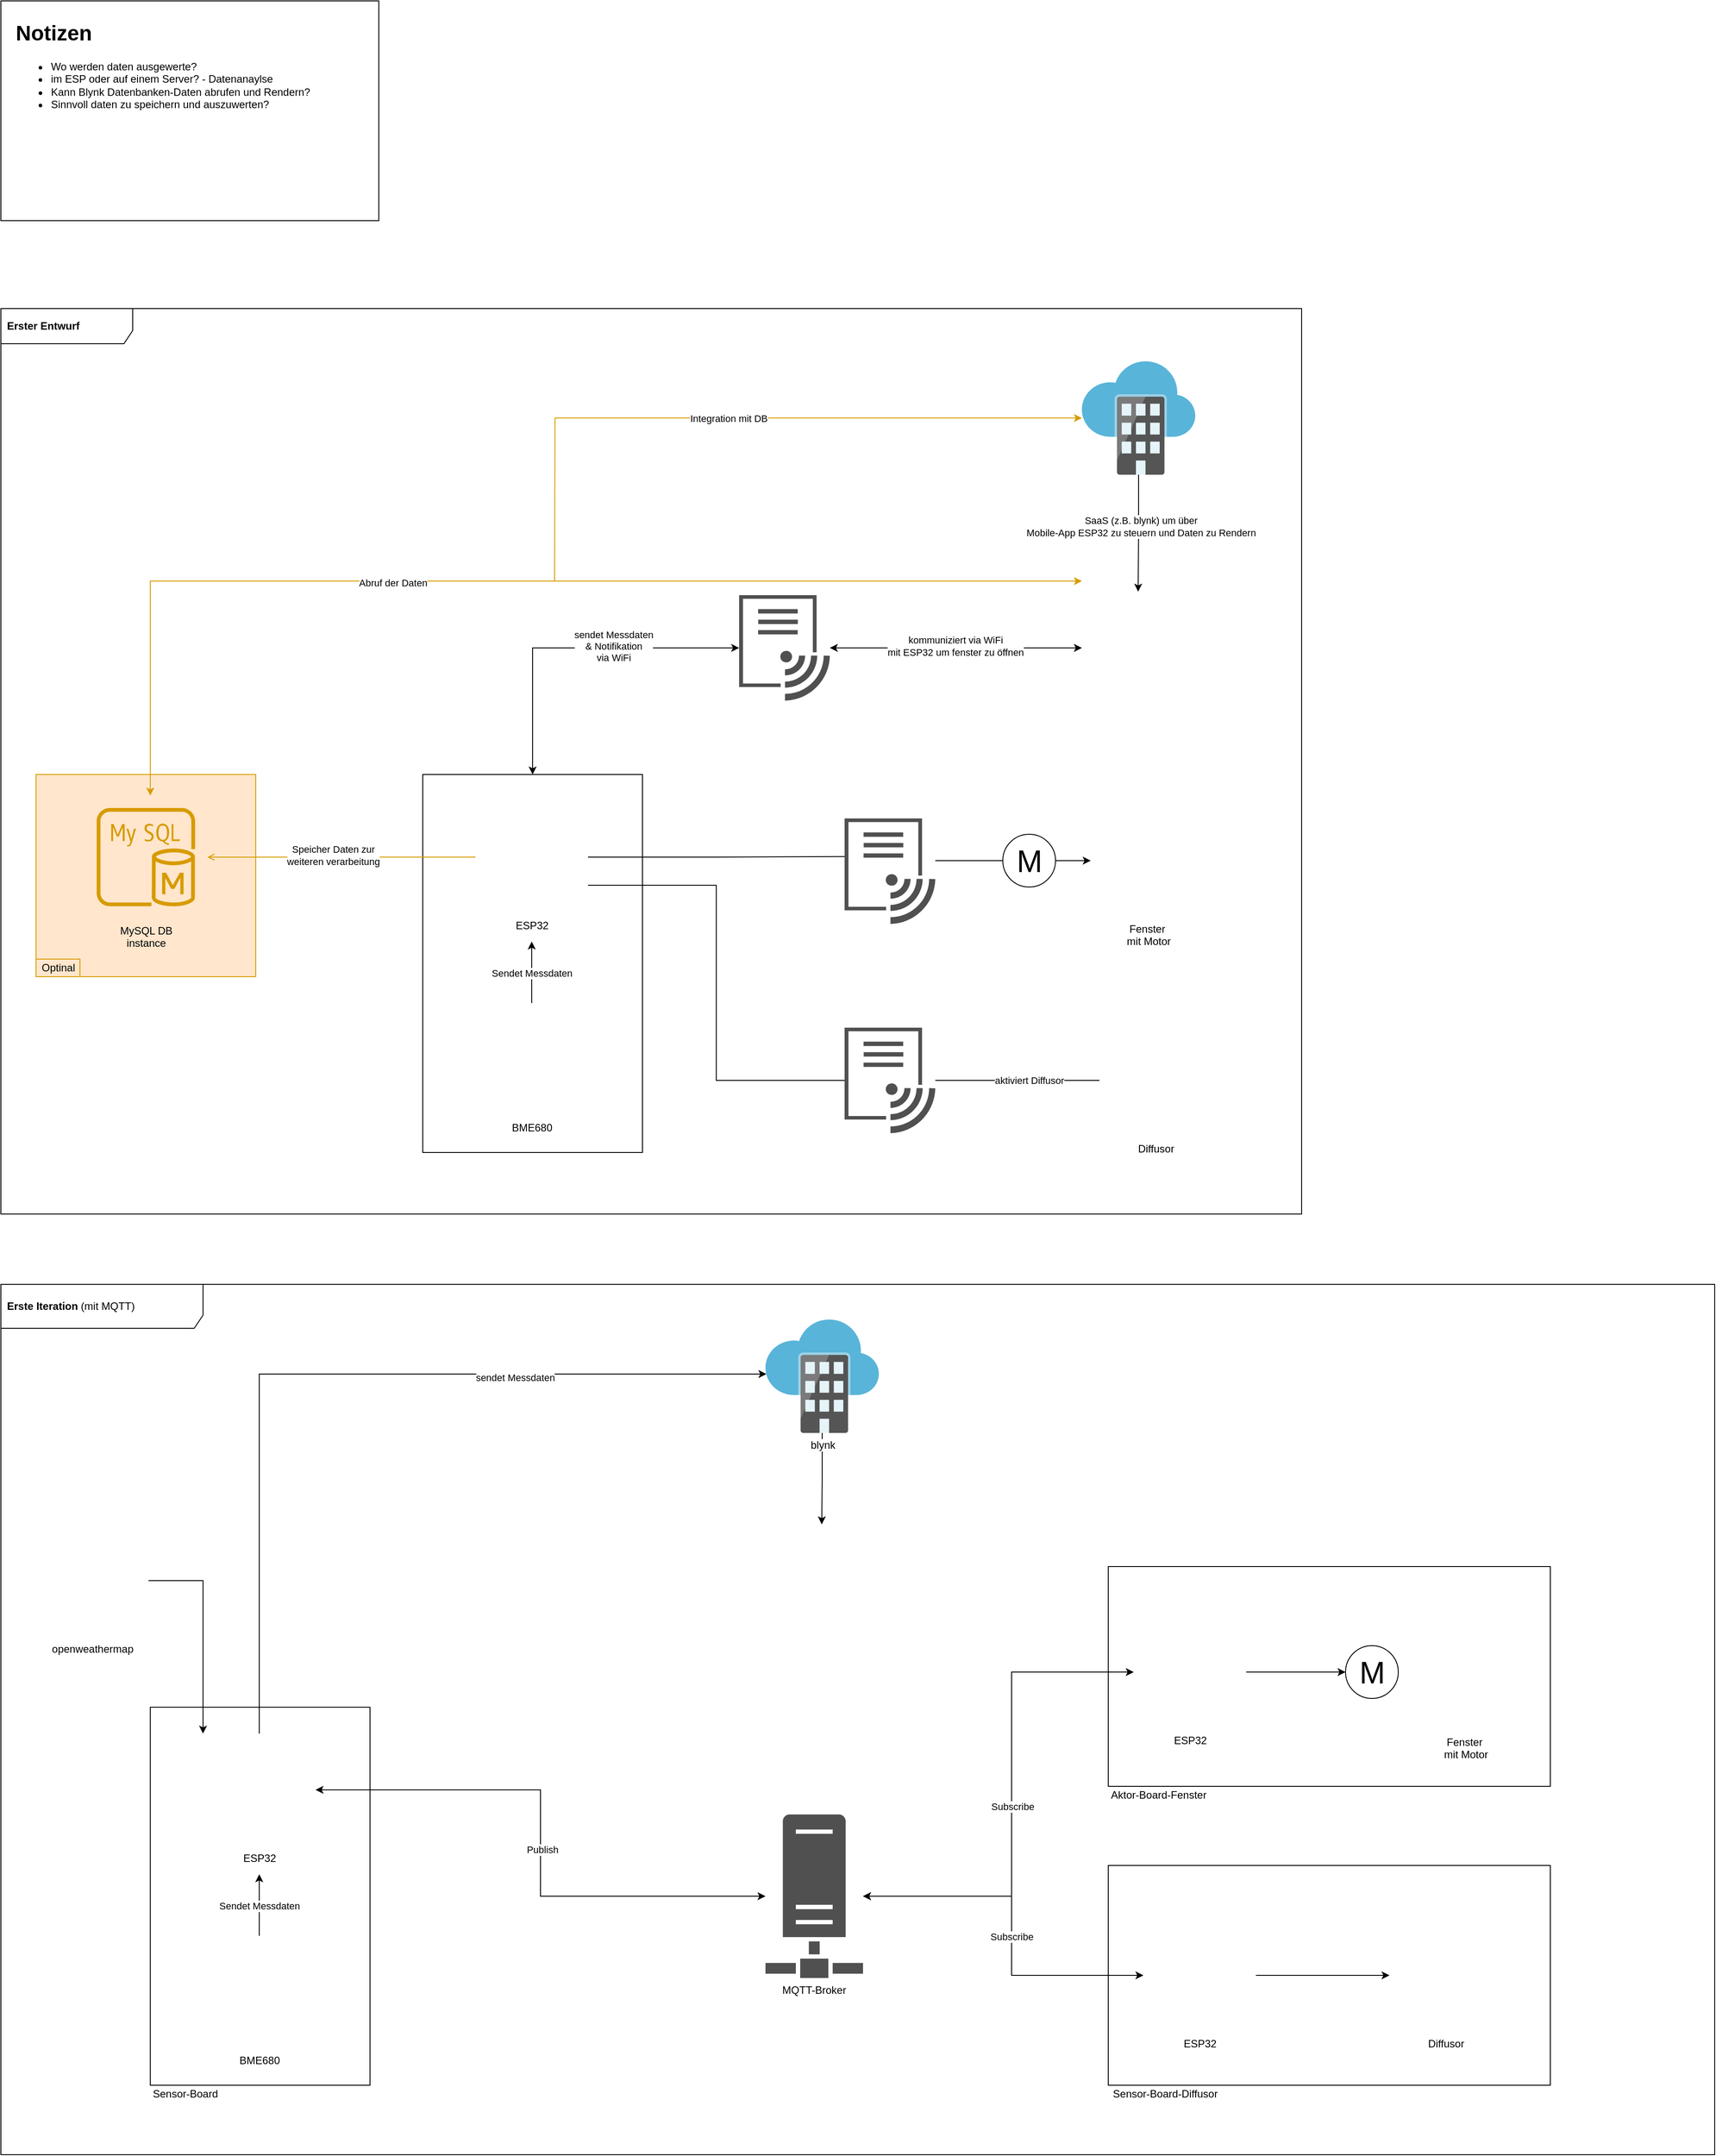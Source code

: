 <mxfile version="14.6.13" type="github" pages="4">
  <diagram name="Architekturdiagramm" id="822b0af5-4adb-64df-f703-e8dfc1f81529">
    <mxGraphModel dx="3137" dy="1961" grid="1" gridSize="10" guides="1" tooltips="1" connect="1" arrows="1" fold="1" page="1" pageScale="1" pageWidth="1100" pageHeight="850" background="#ffffff" math="0" shadow="0">
      <root>
        <mxCell id="0" />
        <mxCell id="1" parent="0" />
        <mxCell id="L6Wv2gptWpFD-Na3jaec-23" value="&lt;b&gt;Erste Iteration&lt;/b&gt; (mit MQTT)" style="shape=umlFrame;whiteSpace=wrap;html=1;width=230;height=50;boundedLbl=1;verticalAlign=middle;align=left;spacingLeft=5;" parent="1" vertex="1">
          <mxGeometry x="-1070" y="640" width="1950" height="990" as="geometry" />
        </mxCell>
        <mxCell id="L6Wv2gptWpFD-Na3jaec-62" value="" style="rounded=0;whiteSpace=wrap;html=1;rotation=0;" parent="1" vertex="1">
          <mxGeometry x="190" y="961" width="503" height="250" as="geometry" />
        </mxCell>
        <mxCell id="L6Wv2gptWpFD-Na3jaec-69" value="" style="rounded=0;whiteSpace=wrap;html=1;rotation=0;" parent="1" vertex="1">
          <mxGeometry x="190" y="1301" width="503" height="250" as="geometry" />
        </mxCell>
        <mxCell id="L6Wv2gptWpFD-Na3jaec-20" value="&lt;div&gt;&lt;h1&gt;&lt;b&gt;Notizen&lt;/b&gt;&lt;/h1&gt;&lt;/div&gt;&lt;div&gt;&lt;ul&gt;&lt;li&gt;Wo werden daten ausgewerte?&lt;/li&gt;&lt;li&gt;im ESP oder auf einem Server? - Datenanaylse&lt;/li&gt;&lt;li&gt;Kann Blynk Datenbanken-Daten abrufen und Rendern?&lt;/li&gt;&lt;li&gt;Sinnvoll daten zu speichern und auszuwerten?&lt;/li&gt;&lt;/ul&gt;&lt;/div&gt;" style="rounded=0;whiteSpace=wrap;html=1;rotation=0;align=left;verticalAlign=top;spacingLeft=15;" parent="1" vertex="1">
          <mxGeometry x="-1070" y="-820" width="430" height="250" as="geometry" />
        </mxCell>
        <mxCell id="L6Wv2gptWpFD-Na3jaec-21" value="&lt;font color=&quot;#000000&quot;&gt;&lt;b&gt;Erster Entwurf&lt;/b&gt;&lt;/font&gt;" style="shape=umlFrame;whiteSpace=wrap;html=1;width=150;height=40;boundedLbl=1;verticalAlign=middle;align=left;spacingLeft=5;fontColor=#FFD966;" parent="1" vertex="1">
          <mxGeometry x="-1070" y="-470" width="1480" height="1030" as="geometry" />
        </mxCell>
        <mxCell id="L6Wv2gptWpFD-Na3jaec-22" value="" style="group" parent="1" vertex="1" connectable="0">
          <mxGeometry x="-1030" y="-410" width="1338" height="900" as="geometry" />
        </mxCell>
        <mxCell id="L6Wv2gptWpFD-Na3jaec-19" value="" style="group" parent="L6Wv2gptWpFD-Na3jaec-22" vertex="1" connectable="0">
          <mxGeometry y="470" width="250" height="230" as="geometry" />
        </mxCell>
        <mxCell id="KKaPVOt-ZBPMSquiPYqL-2" value="" style="rounded=0;whiteSpace=wrap;html=1;rotation=90;fillColor=#ffe6cc;strokeColor=#d79b00;" parent="L6Wv2gptWpFD-Na3jaec-19" vertex="1">
          <mxGeometry x="10" y="-10" width="230" height="250" as="geometry" />
        </mxCell>
        <mxCell id="KKaPVOt-ZBPMSquiPYqL-3" value="Optinal" style="text;html=1;align=center;verticalAlign=middle;resizable=0;points=[];autosize=1;strokeColor=#d79b00;fillColor=#ffe6cc;" parent="L6Wv2gptWpFD-Na3jaec-19" vertex="1">
          <mxGeometry y="210" width="50" height="20" as="geometry" />
        </mxCell>
        <mxCell id="sFw1YCxArVGwYr5Psf2_-29" value="" style="rounded=0;whiteSpace=wrap;html=1;rotation=90;" parent="L6Wv2gptWpFD-Na3jaec-22" vertex="1">
          <mxGeometry x="350" y="560" width="430" height="250" as="geometry" />
        </mxCell>
        <mxCell id="VayuEp_gb8o4iQxjAT1D-1" value="&lt;div&gt;ESP32&lt;/div&gt;" style="shape=image;html=1;verticalAlign=top;verticalLabelPosition=bottom;labelBackgroundColor=#ffffff;imageAspect=0;aspect=fixed;image=https://cdn1.iconfinder.com/data/icons/computer-hardware-glyphs-vol-2/52/microchip__chip__cpu__computer__proceesor__pc__hardware-128.png" parent="L6Wv2gptWpFD-Na3jaec-22" vertex="1">
          <mxGeometry x="500" y="500" width="128" height="128" as="geometry" />
        </mxCell>
        <mxCell id="sFw1YCxArVGwYr5Psf2_-2" style="edgeStyle=orthogonalEdgeStyle;rounded=0;orthogonalLoop=1;jettySize=auto;html=1;startArrow=none;startFill=0;exitX=0.5;exitY=0;exitDx=0;exitDy=0;endArrow=classic;endFill=1;" parent="L6Wv2gptWpFD-Na3jaec-22" source="VayuEp_gb8o4iQxjAT1D-4" edge="1">
          <mxGeometry relative="1" as="geometry">
            <mxPoint x="564" y="720" as="sourcePoint" />
            <mxPoint x="564" y="660" as="targetPoint" />
          </mxGeometry>
        </mxCell>
        <mxCell id="sFw1YCxArVGwYr5Psf2_-30" value="Sendet Messdaten" style="edgeLabel;html=1;align=center;verticalAlign=middle;resizable=0;points=[];" parent="sFw1YCxArVGwYr5Psf2_-2" vertex="1" connectable="0">
          <mxGeometry x="-0.04" relative="1" as="geometry">
            <mxPoint as="offset" />
          </mxGeometry>
        </mxCell>
        <mxCell id="VayuEp_gb8o4iQxjAT1D-4" value="BME680" style="shape=image;html=1;verticalAlign=top;verticalLabelPosition=bottom;labelBackgroundColor=#ffffff;imageAspect=0;aspect=fixed;image=https://cdn2.iconfinder.com/data/icons/innovation-technology-1/512/tech_0007-128.png" parent="L6Wv2gptWpFD-Na3jaec-22" vertex="1">
          <mxGeometry x="500" y="730" width="128" height="128" as="geometry" />
        </mxCell>
        <mxCell id="VayuEp_gb8o4iQxjAT1D-5" value="Diffusor" style="shape=image;html=1;verticalAlign=top;verticalLabelPosition=bottom;labelBackgroundColor=#ffffff;imageAspect=0;aspect=fixed;image=https://cdn3.iconfinder.com/data/icons/glypho-free/64/drawer-front-upload-output-arrow-up-128.png;fontStyle=0" parent="L6Wv2gptWpFD-Na3jaec-22" vertex="1">
          <mxGeometry x="1210" y="754" width="128" height="128" as="geometry" />
        </mxCell>
        <mxCell id="VayuEp_gb8o4iQxjAT1D-6" value="&lt;div&gt;Fenster&lt;/div&gt;&amp;nbsp;mit Motor" style="shape=image;html=1;verticalAlign=top;verticalLabelPosition=bottom;labelBackgroundColor=#ffffff;imageAspect=0;aspect=fixed;image=https://cdn4.iconfinder.com/data/icons/stop-virus-outline-iconset/128/ic_wind-128.png" parent="L6Wv2gptWpFD-Na3jaec-22" vertex="1">
          <mxGeometry x="1200" y="504" width="128" height="128" as="geometry" />
        </mxCell>
        <mxCell id="sFw1YCxArVGwYr5Psf2_-16" value="" style="shape=image;html=1;verticalAlign=top;verticalLabelPosition=bottom;labelBackgroundColor=#ffffff;imageAspect=0;aspect=fixed;image=https://cdn0.iconfinder.com/data/icons/essentials-9/128/__Phone-128.png" parent="L6Wv2gptWpFD-Na3jaec-22" vertex="1">
          <mxGeometry x="1190" y="262" width="128" height="128" as="geometry" />
        </mxCell>
        <mxCell id="sFw1YCxArVGwYr5Psf2_-36" style="edgeStyle=orthogonalEdgeStyle;rounded=0;orthogonalLoop=1;jettySize=auto;html=1;entryX=0;entryY=0.5;entryDx=0;entryDy=0;startArrow=classic;startFill=1;endArrow=classic;endFill=1;" parent="L6Wv2gptWpFD-Na3jaec-22" source="sFw1YCxArVGwYr5Psf2_-31" target="sFw1YCxArVGwYr5Psf2_-29" edge="1">
          <mxGeometry relative="1" as="geometry" />
        </mxCell>
        <mxCell id="sFw1YCxArVGwYr5Psf2_-40" value="sendet Messdaten &lt;br&gt;&amp;amp; Notifikation&lt;br&gt;&lt;div&gt;via WiFi&lt;/div&gt;" style="edgeLabel;html=1;align=center;verticalAlign=middle;resizable=0;points=[];" parent="sFw1YCxArVGwYr5Psf2_-36" vertex="1" connectable="0">
          <mxGeometry x="-0.245" y="-2" relative="1" as="geometry">
            <mxPoint as="offset" />
          </mxGeometry>
        </mxCell>
        <mxCell id="sFw1YCxArVGwYr5Psf2_-31" value="" style="pointerEvents=1;shadow=0;dashed=0;html=1;strokeColor=none;labelPosition=center;verticalLabelPosition=bottom;verticalAlign=top;align=center;fillColor=#505050;shape=mxgraph.mscae.intune.intune_wifi_profiles" parent="L6Wv2gptWpFD-Na3jaec-22" vertex="1">
          <mxGeometry x="800" y="266" width="103.2" height="120" as="geometry" />
        </mxCell>
        <mxCell id="sFw1YCxArVGwYr5Psf2_-35" style="edgeStyle=orthogonalEdgeStyle;rounded=0;orthogonalLoop=1;jettySize=auto;html=1;startArrow=classic;startFill=1;endArrow=classic;endFill=1;" parent="L6Wv2gptWpFD-Na3jaec-22" source="sFw1YCxArVGwYr5Psf2_-16" target="sFw1YCxArVGwYr5Psf2_-31" edge="1">
          <mxGeometry relative="1" as="geometry" />
        </mxCell>
        <mxCell id="sFw1YCxArVGwYr5Psf2_-41" value="kommuniziert via WiFi&lt;br&gt;mit ESP32 um fenster zu öffnen" style="edgeLabel;html=1;align=center;verticalAlign=middle;resizable=0;points=[];" parent="sFw1YCxArVGwYr5Psf2_-35" vertex="1" connectable="0">
          <mxGeometry x="0.005" y="-2" relative="1" as="geometry">
            <mxPoint as="offset" />
          </mxGeometry>
        </mxCell>
        <mxCell id="sFw1YCxArVGwYr5Psf2_-22" value="M" style="verticalLabelPosition=middle;shadow=0;dashed=0;align=center;html=1;verticalAlign=middle;strokeWidth=1;shape=ellipse;aspect=fixed;fontSize=35;" parent="L6Wv2gptWpFD-Na3jaec-22" vertex="1">
          <mxGeometry x="1100" y="538" width="60" height="60" as="geometry" />
        </mxCell>
        <mxCell id="sFw1YCxArVGwYr5Psf2_-7" style="edgeStyle=orthogonalEdgeStyle;rounded=0;orthogonalLoop=1;jettySize=auto;html=1;entryX=0;entryY=0.5;entryDx=0;entryDy=0;startArrow=none;startFill=0;" parent="L6Wv2gptWpFD-Na3jaec-22" source="sFw1YCxArVGwYr5Psf2_-22" target="VayuEp_gb8o4iQxjAT1D-6" edge="1">
          <mxGeometry relative="1" as="geometry" />
        </mxCell>
        <mxCell id="KKaPVOt-ZBPMSquiPYqL-8" style="edgeStyle=orthogonalEdgeStyle;rounded=0;orthogonalLoop=1;jettySize=auto;html=1;endArrow=none;endFill=0;startArrow=open;startFill=0;fillColor=#ffe6cc;strokeColor=#d79b00;" parent="L6Wv2gptWpFD-Na3jaec-22" source="KKaPVOt-ZBPMSquiPYqL-1" target="VayuEp_gb8o4iQxjAT1D-1" edge="1">
          <mxGeometry relative="1" as="geometry" />
        </mxCell>
        <mxCell id="KKaPVOt-ZBPMSquiPYqL-9" value="Speicher Daten zur &lt;br&gt;weiteren verarbeitung" style="edgeLabel;html=1;align=center;verticalAlign=middle;resizable=0;points=[];" parent="KKaPVOt-ZBPMSquiPYqL-8" vertex="1" connectable="0">
          <mxGeometry x="-0.064" y="2" relative="1" as="geometry">
            <mxPoint as="offset" />
          </mxGeometry>
        </mxCell>
        <mxCell id="KKaPVOt-ZBPMSquiPYqL-1" value="MySQL DB &#xa;instance" style="outlineConnect=0;strokeColor=#d79b00;fillColor=#ffe6cc;dashed=0;verticalLabelPosition=bottom;verticalAlign=top;align=center;html=1;fontSize=12;fontStyle=0;aspect=fixed;shape=mxgraph.aws4.resourceIcon;resIcon=mxgraph.aws4.mysql_db_instance;" parent="L6Wv2gptWpFD-Na3jaec-22" vertex="1">
          <mxGeometry x="55" y="494" width="140" height="140" as="geometry" />
        </mxCell>
        <mxCell id="KKaPVOt-ZBPMSquiPYqL-6" style="edgeStyle=orthogonalEdgeStyle;rounded=0;orthogonalLoop=1;jettySize=auto;html=1;entryX=0.5;entryY=0;entryDx=0;entryDy=0;" parent="L6Wv2gptWpFD-Na3jaec-22" source="KKaPVOt-ZBPMSquiPYqL-4" target="sFw1YCxArVGwYr5Psf2_-16" edge="1">
          <mxGeometry relative="1" as="geometry" />
        </mxCell>
        <mxCell id="KKaPVOt-ZBPMSquiPYqL-7" value="SaaS (z.B. blynk) um über &lt;br&gt;Mobile-App ESP32 zu steuern und Daten zu Rendern" style="edgeLabel;html=1;align=center;verticalAlign=middle;resizable=0;points=[];" parent="KKaPVOt-ZBPMSquiPYqL-6" vertex="1" connectable="0">
          <mxGeometry x="-0.116" y="2" relative="1" as="geometry">
            <mxPoint as="offset" />
          </mxGeometry>
        </mxCell>
        <mxCell id="L6Wv2gptWpFD-Na3jaec-1" style="edgeStyle=orthogonalEdgeStyle;rounded=0;orthogonalLoop=1;jettySize=auto;html=1;startArrow=classic;startFill=1;endArrow=none;endFill=0;fillColor=#ffe6cc;strokeColor=#d79b00;" parent="L6Wv2gptWpFD-Na3jaec-22" source="KKaPVOt-ZBPMSquiPYqL-4" edge="1">
          <mxGeometry relative="1" as="geometry">
            <mxPoint x="590.0" y="250" as="targetPoint" />
          </mxGeometry>
        </mxCell>
        <mxCell id="L6Wv2gptWpFD-Na3jaec-2" value="Integration mit DB" style="edgeLabel;html=1;align=center;verticalAlign=middle;resizable=0;points=[];" parent="L6Wv2gptWpFD-Na3jaec-1" vertex="1" connectable="0">
          <mxGeometry x="0.024" relative="1" as="geometry">
            <mxPoint as="offset" />
          </mxGeometry>
        </mxCell>
        <mxCell id="KKaPVOt-ZBPMSquiPYqL-4" value="" style="aspect=fixed;html=1;points=[];align=center;image;fontSize=12;image=img/lib/mscae/Software_as_a_Service.svg;" parent="L6Wv2gptWpFD-Na3jaec-22" vertex="1">
          <mxGeometry x="1190" width="129" height="129" as="geometry" />
        </mxCell>
        <mxCell id="KKaPVOt-ZBPMSquiPYqL-10" style="edgeStyle=orthogonalEdgeStyle;rounded=0;orthogonalLoop=1;jettySize=auto;html=1;startArrow=classic;startFill=1;endArrow=classic;endFill=1;fillColor=#ffe6cc;strokeColor=#d79b00;" parent="L6Wv2gptWpFD-Na3jaec-22" target="KKaPVOt-ZBPMSquiPYqL-1" edge="1">
          <mxGeometry relative="1" as="geometry">
            <mxPoint x="1190" y="250" as="sourcePoint" />
            <Array as="points">
              <mxPoint x="1190" y="250" />
              <mxPoint x="130" y="250" />
            </Array>
          </mxGeometry>
        </mxCell>
        <mxCell id="KKaPVOt-ZBPMSquiPYqL-11" value="Abruf der Daten" style="edgeLabel;html=1;align=center;verticalAlign=middle;resizable=0;points=[];" parent="KKaPVOt-ZBPMSquiPYqL-10" vertex="1" connectable="0">
          <mxGeometry x="0.203" y="2" relative="1" as="geometry">
            <mxPoint as="offset" />
          </mxGeometry>
        </mxCell>
        <mxCell id="L6Wv2gptWpFD-Na3jaec-17" style="edgeStyle=orthogonalEdgeStyle;rounded=0;orthogonalLoop=1;jettySize=auto;html=1;startArrow=none;startFill=0;endArrow=none;endFill=0;exitX=1;exitY=0.4;exitDx=0;exitDy=0;exitPerimeter=0;" parent="L6Wv2gptWpFD-Na3jaec-22" source="L6Wv2gptWpFD-Na3jaec-3" target="sFw1YCxArVGwYr5Psf2_-22" edge="1">
          <mxGeometry relative="1" as="geometry" />
        </mxCell>
        <mxCell id="L6Wv2gptWpFD-Na3jaec-3" value="" style="pointerEvents=1;shadow=0;dashed=0;html=1;strokeColor=none;labelPosition=center;verticalLabelPosition=bottom;verticalAlign=top;align=center;fillColor=#505050;shape=mxgraph.mscae.intune.intune_wifi_profiles" parent="L6Wv2gptWpFD-Na3jaec-22" vertex="1">
          <mxGeometry x="920" y="520" width="103.2" height="120" as="geometry" />
        </mxCell>
        <mxCell id="L6Wv2gptWpFD-Na3jaec-14" style="edgeStyle=orthogonalEdgeStyle;rounded=0;orthogonalLoop=1;jettySize=auto;html=1;entryX=0.001;entryY=0.361;entryDx=0;entryDy=0;entryPerimeter=0;startArrow=none;startFill=0;endArrow=none;endFill=0;" parent="L6Wv2gptWpFD-Na3jaec-22" source="VayuEp_gb8o4iQxjAT1D-1" target="L6Wv2gptWpFD-Na3jaec-3" edge="1">
          <mxGeometry relative="1" as="geometry" />
        </mxCell>
        <mxCell id="L6Wv2gptWpFD-Na3jaec-12" style="edgeStyle=orthogonalEdgeStyle;rounded=0;orthogonalLoop=1;jettySize=auto;html=1;startArrow=none;startFill=0;endArrow=none;endFill=0;" parent="L6Wv2gptWpFD-Na3jaec-22" source="L6Wv2gptWpFD-Na3jaec-4" target="VayuEp_gb8o4iQxjAT1D-5" edge="1">
          <mxGeometry relative="1" as="geometry" />
        </mxCell>
        <mxCell id="L6Wv2gptWpFD-Na3jaec-13" value="aktiviert Diffusor" style="edgeLabel;html=1;align=center;verticalAlign=middle;resizable=0;points=[];" parent="L6Wv2gptWpFD-Na3jaec-12" vertex="1" connectable="0">
          <mxGeometry x="-0.02" relative="1" as="geometry">
            <mxPoint x="15" as="offset" />
          </mxGeometry>
        </mxCell>
        <mxCell id="L6Wv2gptWpFD-Na3jaec-4" value="" style="pointerEvents=1;shadow=0;dashed=0;html=1;strokeColor=none;labelPosition=center;verticalLabelPosition=bottom;verticalAlign=top;align=center;fillColor=#505050;shape=mxgraph.mscae.intune.intune_wifi_profiles" parent="L6Wv2gptWpFD-Na3jaec-22" vertex="1">
          <mxGeometry x="920" y="758" width="103.2" height="120" as="geometry" />
        </mxCell>
        <mxCell id="L6Wv2gptWpFD-Na3jaec-9" style="edgeStyle=orthogonalEdgeStyle;rounded=0;orthogonalLoop=1;jettySize=auto;html=1;exitX=1;exitY=0.75;exitDx=0;exitDy=0;entryX=0;entryY=0.5;entryDx=0;entryDy=0;entryPerimeter=0;startArrow=none;startFill=0;endArrow=none;endFill=0;" parent="L6Wv2gptWpFD-Na3jaec-22" source="VayuEp_gb8o4iQxjAT1D-1" target="L6Wv2gptWpFD-Na3jaec-4" edge="1">
          <mxGeometry relative="1" as="geometry" />
        </mxCell>
        <mxCell id="L6Wv2gptWpFD-Na3jaec-28" value="" style="rounded=0;whiteSpace=wrap;html=1;rotation=90;" parent="1" vertex="1">
          <mxGeometry x="-990" y="1211" width="430" height="250" as="geometry" />
        </mxCell>
        <mxCell id="L6Wv2gptWpFD-Na3jaec-75" style="edgeStyle=orthogonalEdgeStyle;rounded=0;orthogonalLoop=1;jettySize=auto;html=1;exitX=1;exitY=0.5;exitDx=0;exitDy=0;fontColor=#000000;startArrow=classic;startFill=1;endArrow=classic;endFill=1;" parent="1" source="L6Wv2gptWpFD-Na3jaec-29" target="L6Wv2gptWpFD-Na3jaec-73" edge="1">
          <mxGeometry relative="1" as="geometry" />
        </mxCell>
        <mxCell id="L6Wv2gptWpFD-Na3jaec-76" value="Publish" style="edgeLabel;html=1;align=center;verticalAlign=middle;resizable=0;points=[];fontColor=#000000;" parent="L6Wv2gptWpFD-Na3jaec-75" vertex="1" connectable="0">
          <mxGeometry x="0.022" y="2" relative="1" as="geometry">
            <mxPoint as="offset" />
          </mxGeometry>
        </mxCell>
        <mxCell id="L6Wv2gptWpFD-Na3jaec-29" value="&lt;div&gt;ESP32&lt;/div&gt;" style="shape=image;html=1;verticalAlign=top;verticalLabelPosition=bottom;labelBackgroundColor=#ffffff;imageAspect=0;aspect=fixed;image=https://cdn1.iconfinder.com/data/icons/computer-hardware-glyphs-vol-2/52/microchip__chip__cpu__computer__proceesor__pc__hardware-128.png" parent="1" vertex="1">
          <mxGeometry x="-840" y="1151" width="128" height="128" as="geometry" />
        </mxCell>
        <mxCell id="L6Wv2gptWpFD-Na3jaec-30" style="edgeStyle=orthogonalEdgeStyle;rounded=0;orthogonalLoop=1;jettySize=auto;html=1;startArrow=none;startFill=0;exitX=0.5;exitY=0;exitDx=0;exitDy=0;endArrow=classic;endFill=1;" parent="1" source="L6Wv2gptWpFD-Na3jaec-32" edge="1">
          <mxGeometry x="-1340" y="651" as="geometry">
            <mxPoint x="-776" y="1371" as="sourcePoint" />
            <mxPoint x="-776" y="1311" as="targetPoint" />
          </mxGeometry>
        </mxCell>
        <mxCell id="L6Wv2gptWpFD-Na3jaec-31" value="Sendet Messdaten" style="edgeLabel;html=1;align=center;verticalAlign=middle;resizable=0;points=[];" parent="L6Wv2gptWpFD-Na3jaec-30" vertex="1" connectable="0">
          <mxGeometry x="-0.04" relative="1" as="geometry">
            <mxPoint as="offset" />
          </mxGeometry>
        </mxCell>
        <mxCell id="L6Wv2gptWpFD-Na3jaec-32" value="BME680" style="shape=image;html=1;verticalAlign=top;verticalLabelPosition=bottom;labelBackgroundColor=#ffffff;imageAspect=0;aspect=fixed;image=https://cdn2.iconfinder.com/data/icons/innovation-technology-1/512/tech_0007-128.png" parent="1" vertex="1">
          <mxGeometry x="-840" y="1381" width="128" height="128" as="geometry" />
        </mxCell>
        <mxCell id="L6Wv2gptWpFD-Na3jaec-33" value="Diffusor" style="shape=image;html=1;verticalAlign=top;verticalLabelPosition=bottom;labelBackgroundColor=#ffffff;imageAspect=0;aspect=fixed;image=https://cdn3.iconfinder.com/data/icons/glypho-free/64/drawer-front-upload-output-arrow-up-128.png;fontStyle=0" parent="1" vertex="1">
          <mxGeometry x="510" y="1362" width="128" height="128" as="geometry" />
        </mxCell>
        <mxCell id="L6Wv2gptWpFD-Na3jaec-35" value="" style="shape=image;html=1;verticalAlign=top;verticalLabelPosition=bottom;labelBackgroundColor=#ffffff;imageAspect=0;aspect=fixed;image=https://cdn0.iconfinder.com/data/icons/essentials-9/128/__Phone-128.png" parent="1" vertex="1">
          <mxGeometry x="-200" y="913" width="128" height="128" as="geometry" />
        </mxCell>
        <mxCell id="L6Wv2gptWpFD-Na3jaec-41" value="M" style="verticalLabelPosition=middle;shadow=0;dashed=0;align=center;html=1;verticalAlign=middle;strokeWidth=1;shape=ellipse;aspect=fixed;fontSize=35;" parent="1" vertex="1">
          <mxGeometry x="460" y="1051" width="60" height="60" as="geometry" />
        </mxCell>
        <mxCell id="sHGwKZjFcYj0_iWmlczI-5" style="edgeStyle=orthogonalEdgeStyle;rounded=0;orthogonalLoop=1;jettySize=auto;html=1;" edge="1" parent="1" source="L6Wv2gptWpFD-Na3jaec-50" target="L6Wv2gptWpFD-Na3jaec-35">
          <mxGeometry relative="1" as="geometry" />
        </mxCell>
        <mxCell id="L6Wv2gptWpFD-Na3jaec-50" value="blynk" style="aspect=fixed;html=1;points=[];align=center;image;fontSize=12;image=img/lib/mscae/Software_as_a_Service.svg;" parent="1" vertex="1">
          <mxGeometry x="-200.0" y="680" width="129" height="129" as="geometry" />
        </mxCell>
        <mxCell id="L6Wv2gptWpFD-Na3jaec-34" value="&lt;div&gt;Fenster&lt;/div&gt;&amp;nbsp;mit Motor" style="shape=image;html=1;verticalAlign=top;verticalLabelPosition=bottom;labelBackgroundColor=#ffffff;imageAspect=0;aspect=fixed;image=https://cdn4.iconfinder.com/data/icons/stop-virus-outline-iconset/128/ic_wind-128.png" parent="1" vertex="1">
          <mxGeometry x="531" y="1019" width="128" height="128" as="geometry" />
        </mxCell>
        <mxCell id="L6Wv2gptWpFD-Na3jaec-72" style="edgeStyle=orthogonalEdgeStyle;rounded=0;orthogonalLoop=1;jettySize=auto;html=1;fontColor=#000000;startArrow=none;startFill=0;endArrow=classic;endFill=1;" parent="1" source="L6Wv2gptWpFD-Na3jaec-61" target="L6Wv2gptWpFD-Na3jaec-41" edge="1">
          <mxGeometry relative="1" as="geometry" />
        </mxCell>
        <mxCell id="L6Wv2gptWpFD-Na3jaec-61" value="&lt;div&gt;ESP32&lt;/div&gt;" style="shape=image;html=1;verticalAlign=top;verticalLabelPosition=bottom;labelBackgroundColor=#ffffff;imageAspect=0;aspect=fixed;image=https://cdn1.iconfinder.com/data/icons/computer-hardware-glyphs-vol-2/52/microchip__chip__cpu__computer__proceesor__pc__hardware-128.png" parent="1" vertex="1">
          <mxGeometry x="219" y="1017" width="128" height="128" as="geometry" />
        </mxCell>
        <mxCell id="L6Wv2gptWpFD-Na3jaec-71" style="edgeStyle=orthogonalEdgeStyle;rounded=0;orthogonalLoop=1;jettySize=auto;html=1;fontColor=#000000;startArrow=none;startFill=0;endArrow=classic;endFill=1;" parent="1" source="L6Wv2gptWpFD-Na3jaec-70" target="L6Wv2gptWpFD-Na3jaec-33" edge="1">
          <mxGeometry relative="1" as="geometry" />
        </mxCell>
        <mxCell id="L6Wv2gptWpFD-Na3jaec-79" style="edgeStyle=orthogonalEdgeStyle;rounded=0;orthogonalLoop=1;jettySize=auto;html=1;exitX=0;exitY=0.5;exitDx=0;exitDy=0;fontColor=#000000;startArrow=classic;startFill=1;endArrow=classic;endFill=1;" parent="1" source="L6Wv2gptWpFD-Na3jaec-70" target="L6Wv2gptWpFD-Na3jaec-73" edge="1">
          <mxGeometry relative="1" as="geometry">
            <Array as="points">
              <mxPoint x="80" y="1426" />
              <mxPoint x="80" y="1336" />
            </Array>
          </mxGeometry>
        </mxCell>
        <mxCell id="L6Wv2gptWpFD-Na3jaec-81" value="Subscribe" style="edgeLabel;html=1;align=center;verticalAlign=middle;resizable=0;points=[];fontColor=#000000;" parent="L6Wv2gptWpFD-Na3jaec-79" vertex="1" connectable="0">
          <mxGeometry x="-0.052" relative="1" as="geometry">
            <mxPoint as="offset" />
          </mxGeometry>
        </mxCell>
        <mxCell id="L6Wv2gptWpFD-Na3jaec-70" value="&lt;div&gt;ESP32&lt;/div&gt;" style="shape=image;html=1;verticalAlign=top;verticalLabelPosition=bottom;labelBackgroundColor=#ffffff;imageAspect=0;aspect=fixed;image=https://cdn1.iconfinder.com/data/icons/computer-hardware-glyphs-vol-2/52/microchip__chip__cpu__computer__proceesor__pc__hardware-128.png" parent="1" vertex="1">
          <mxGeometry x="230" y="1362" width="128" height="128" as="geometry" />
        </mxCell>
        <mxCell id="L6Wv2gptWpFD-Na3jaec-77" style="edgeStyle=orthogonalEdgeStyle;rounded=0;orthogonalLoop=1;jettySize=auto;html=1;entryX=0;entryY=0.5;entryDx=0;entryDy=0;fontColor=#000000;startArrow=classic;startFill=1;endArrow=classic;endFill=1;" parent="1" source="L6Wv2gptWpFD-Na3jaec-73" target="L6Wv2gptWpFD-Na3jaec-61" edge="1">
          <mxGeometry relative="1" as="geometry">
            <Array as="points">
              <mxPoint x="80" y="1336" />
              <mxPoint x="80" y="1081" />
            </Array>
          </mxGeometry>
        </mxCell>
        <mxCell id="L6Wv2gptWpFD-Na3jaec-80" value="Subscribe" style="edgeLabel;html=1;align=center;verticalAlign=middle;resizable=0;points=[];fontColor=#000000;" parent="L6Wv2gptWpFD-Na3jaec-77" vertex="1" connectable="0">
          <mxGeometry x="-0.037" y="-1" relative="1" as="geometry">
            <mxPoint as="offset" />
          </mxGeometry>
        </mxCell>
        <mxCell id="L6Wv2gptWpFD-Na3jaec-73" value="MQTT-Broker" style="pointerEvents=1;shadow=0;dashed=0;html=1;strokeColor=none;fillColor=#505050;labelPosition=center;verticalLabelPosition=bottom;verticalAlign=top;outlineConnect=0;align=center;shape=mxgraph.office.servers.network;fontColor=#000000;" parent="1" vertex="1">
          <mxGeometry x="-200" y="1243" width="110.95" height="186" as="geometry" />
        </mxCell>
        <mxCell id="W2XWbZiIZC6_Dd2EvQrE-1" value="Sensor-Board" style="text;html=1;strokeColor=none;fillColor=none;align=center;verticalAlign=middle;whiteSpace=wrap;rounded=0;" vertex="1" parent="1">
          <mxGeometry x="-900" y="1551" width="80" height="20" as="geometry" />
        </mxCell>
        <mxCell id="W2XWbZiIZC6_Dd2EvQrE-2" value="Sensor-Board-Diffusor" style="text;html=1;strokeColor=none;fillColor=none;align=center;verticalAlign=middle;whiteSpace=wrap;rounded=0;" vertex="1" parent="1">
          <mxGeometry x="190" y="1551" width="130" height="20" as="geometry" />
        </mxCell>
        <mxCell id="W2XWbZiIZC6_Dd2EvQrE-3" value="Aktor-Board-Fenster" style="text;html=1;strokeColor=none;fillColor=none;align=center;verticalAlign=middle;whiteSpace=wrap;rounded=0;" vertex="1" parent="1">
          <mxGeometry x="190" y="1211" width="115" height="20" as="geometry" />
        </mxCell>
        <mxCell id="sHGwKZjFcYj0_iWmlczI-3" style="edgeStyle=orthogonalEdgeStyle;rounded=0;orthogonalLoop=1;jettySize=auto;html=1;exitX=1;exitY=0.5;exitDx=0;exitDy=0;entryX=0;entryY=0;entryDx=0;entryDy=0;" edge="1" parent="1" source="sHGwKZjFcYj0_iWmlczI-1" target="L6Wv2gptWpFD-Na3jaec-29">
          <mxGeometry relative="1" as="geometry" />
        </mxCell>
        <mxCell id="sHGwKZjFcYj0_iWmlczI-1" value="openweathermap" style="shape=image;html=1;verticalAlign=top;verticalLabelPosition=bottom;labelBackgroundColor=#ffffff;imageAspect=0;aspect=fixed;image=https://cdn4.iconfinder.com/data/icons/web-development-5/500/api-code-window-128.png" vertex="1" parent="1">
          <mxGeometry x="-1030" y="913" width="128" height="128" as="geometry" />
        </mxCell>
        <mxCell id="sHGwKZjFcYj0_iWmlczI-4" style="edgeStyle=orthogonalEdgeStyle;rounded=0;orthogonalLoop=1;jettySize=auto;html=1;exitX=0.5;exitY=0;exitDx=0;exitDy=0;entryX=0.008;entryY=0.481;entryDx=0;entryDy=0;entryPerimeter=0;" edge="1" parent="1" source="L6Wv2gptWpFD-Na3jaec-29" target="L6Wv2gptWpFD-Na3jaec-50">
          <mxGeometry relative="1" as="geometry" />
        </mxCell>
        <mxCell id="sHGwKZjFcYj0_iWmlczI-6" value="sendet Messdaten" style="edgeLabel;html=1;align=center;verticalAlign=middle;resizable=0;points=[];" vertex="1" connectable="0" parent="sHGwKZjFcYj0_iWmlczI-4">
          <mxGeometry x="0.422" y="-4" relative="1" as="geometry">
            <mxPoint x="-1" as="offset" />
          </mxGeometry>
        </mxCell>
      </root>
    </mxGraphModel>
  </diagram>
  <diagram id="bwPkYq8E7ANFqFx1OJKg" name="Aktivitätsdiagramm">
    <mxGraphModel dx="1426" dy="778" grid="1" gridSize="10" guides="1" tooltips="1" connect="1" arrows="1" fold="1" page="1" pageScale="1" pageWidth="827" pageHeight="1169" math="0" shadow="0">
      <root>
        <mxCell id="MwLlSuZRGqhdZxkgWoQN-0" />
        <mxCell id="MwLlSuZRGqhdZxkgWoQN-1" parent="MwLlSuZRGqhdZxkgWoQN-0" />
      </root>
    </mxGraphModel>
  </diagram>
  <diagram id="FVtWYqMrh9NGkvf-fmVn" name="Kommunikationsdiagramm">
    <mxGraphModel dx="1426" dy="778" grid="1" gridSize="10" guides="1" tooltips="1" connect="1" arrows="1" fold="1" page="1" pageScale="1" pageWidth="827" pageHeight="1169" math="0" shadow="0">
      <root>
        <mxCell id="eVNNBtCcll8Z-r2CayTo-0" />
        <mxCell id="eVNNBtCcll8Z-r2CayTo-1" parent="eVNNBtCcll8Z-r2CayTo-0" />
        <mxCell id="bO-F13z6633doV8jWszJ-1" style="edgeStyle=orthogonalEdgeStyle;rounded=0;orthogonalLoop=1;jettySize=auto;html=1;" edge="1" parent="eVNNBtCcll8Z-r2CayTo-1" source="bO-F13z6633doV8jWszJ-0">
          <mxGeometry relative="1" as="geometry">
            <mxPoint x="20" y="145" as="targetPoint" />
          </mxGeometry>
        </mxCell>
        <mxCell id="bO-F13z6633doV8jWszJ-0" value="Object" style="html=1;" vertex="1" parent="eVNNBtCcll8Z-r2CayTo-1">
          <mxGeometry x="120" y="120" width="110" height="50" as="geometry" />
        </mxCell>
      </root>
    </mxGraphModel>
  </diagram>
  <diagram id="ENnpeAAsthDSgba8O1Vm" name="Sequenzdiagramm">
    <mxGraphModel dx="1426" dy="778" grid="1" gridSize="10" guides="1" tooltips="1" connect="1" arrows="1" fold="1" page="1" pageScale="1" pageWidth="827" pageHeight="1169" math="0" shadow="0">
      <root>
        <mxCell id="heqVXqJGcNfpQko4QrdR-0" />
        <mxCell id="heqVXqJGcNfpQko4QrdR-1" parent="heqVXqJGcNfpQko4QrdR-0" />
      </root>
    </mxGraphModel>
  </diagram>
</mxfile>
